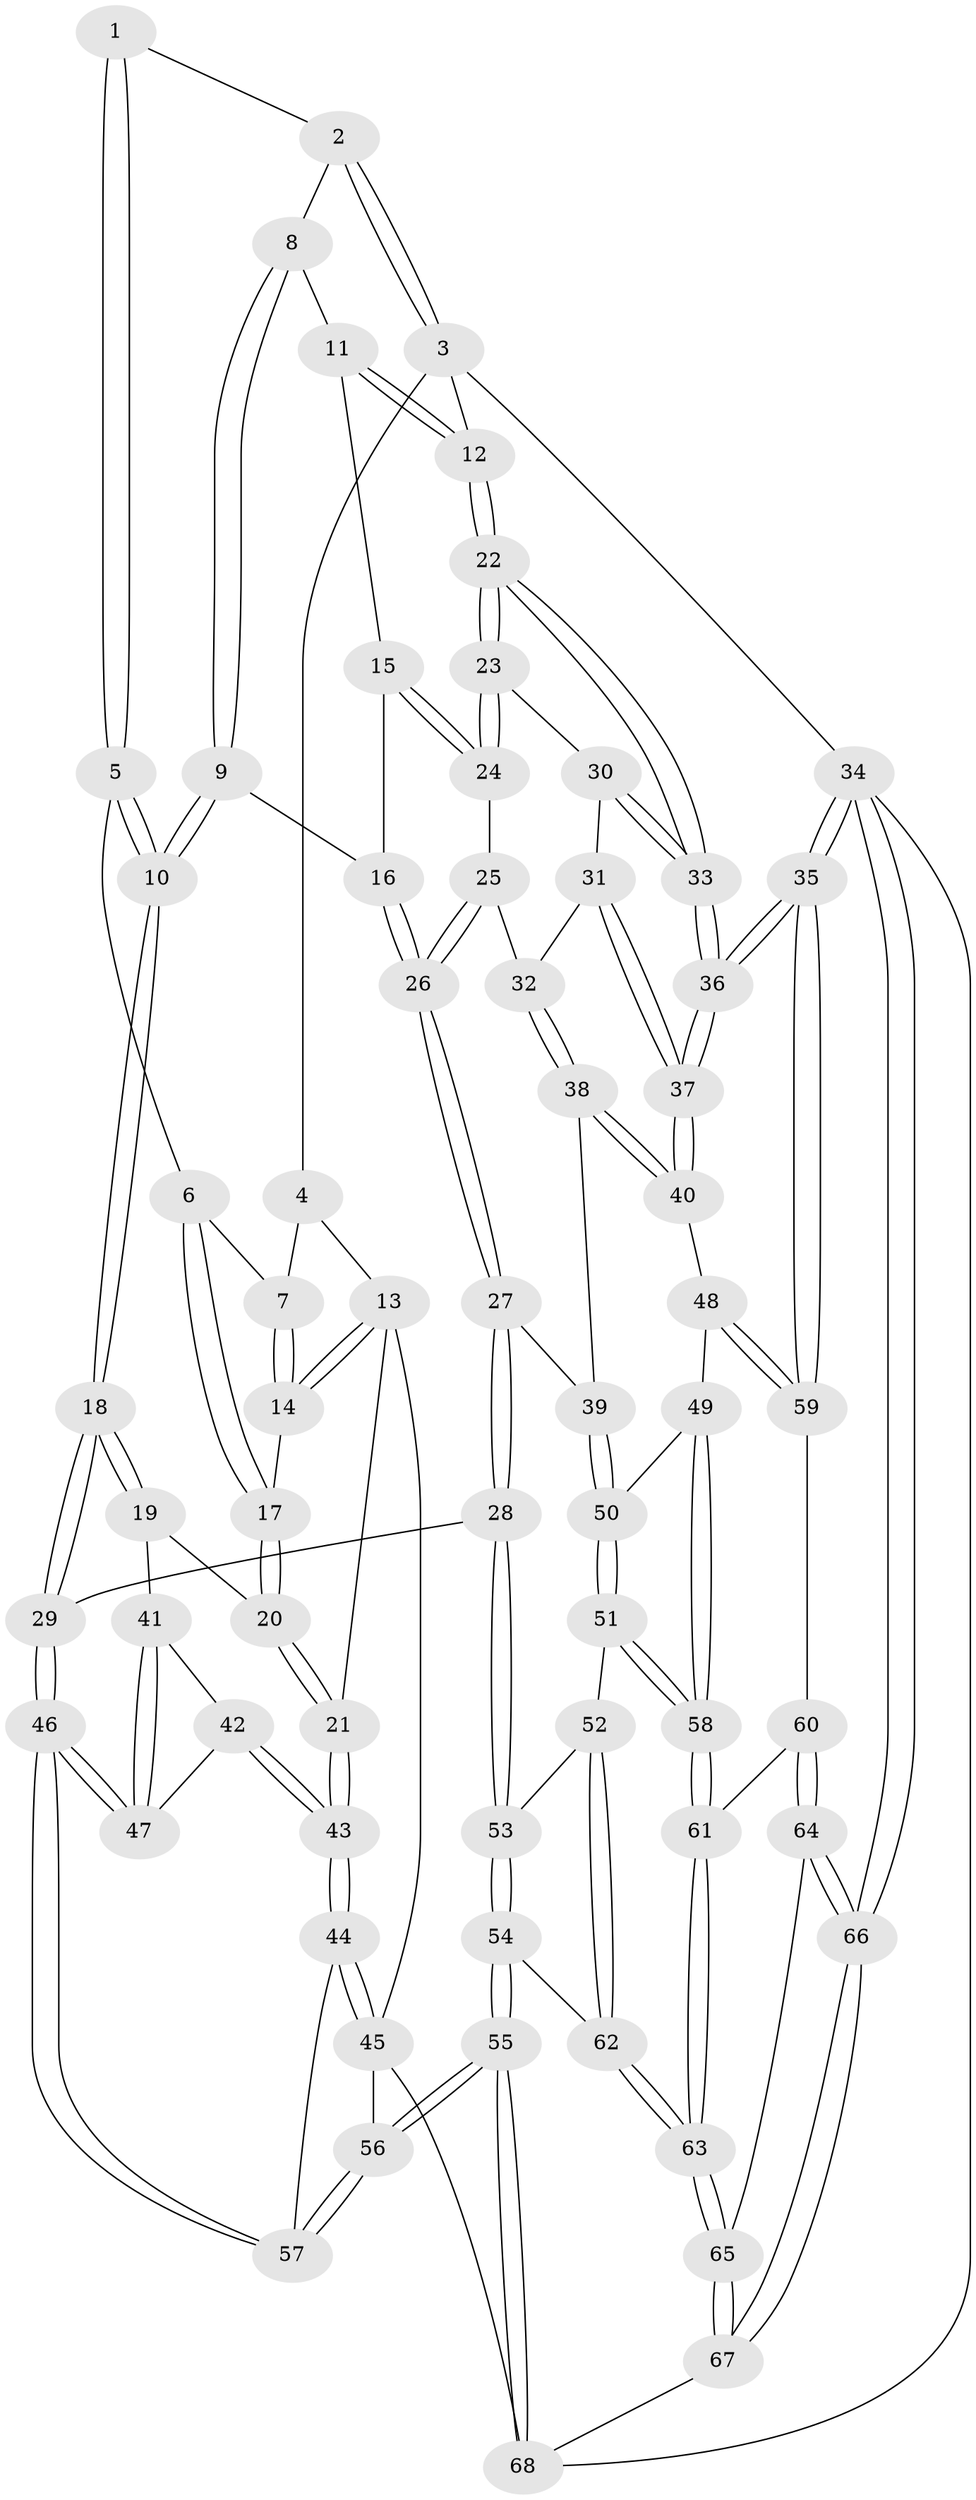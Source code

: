 // coarse degree distribution, {5: 0.14285714285714285, 3: 0.23809523809523808, 4: 0.5714285714285714, 2: 0.047619047619047616}
// Generated by graph-tools (version 1.1) at 2025/38/03/04/25 23:38:31]
// undirected, 68 vertices, 166 edges
graph export_dot {
  node [color=gray90,style=filled];
  1 [pos="+0.3527925656260012+0"];
  2 [pos="+0.5194613178253233+0"];
  3 [pos="+1+0"];
  4 [pos="+0.210525809735779+0"];
  5 [pos="+0.35017235535122065+0.17139036937139088"];
  6 [pos="+0.33278934695572543+0.17419365028960543"];
  7 [pos="+0.1477678557816923+0.06856038929392709"];
  8 [pos="+0.5569383504066765+0.06441012772962294"];
  9 [pos="+0.4996261584746646+0.2321270331311975"];
  10 [pos="+0.46012736767298745+0.25251748077772324"];
  11 [pos="+0.7010439424590497+0.11117879320654002"];
  12 [pos="+1+0"];
  13 [pos="+0+0.27888880252895015"];
  14 [pos="+0.07568128361332224+0.17719874298301572"];
  15 [pos="+0.6395247353787363+0.25246320880771905"];
  16 [pos="+0.5952685214153672+0.2535057410881497"];
  17 [pos="+0.20603188508693016+0.2509221754533038"];
  18 [pos="+0.40269384538658803+0.4643771657839136"];
  19 [pos="+0.2946531416116609+0.4677779776235619"];
  20 [pos="+0.22143609709179377+0.3671061622783048"];
  21 [pos="+0+0.32786797133693085"];
  22 [pos="+1+0.013541089069095177"];
  23 [pos="+1+0.11628071259154858"];
  24 [pos="+0.8227966942032043+0.3332579948033443"];
  25 [pos="+0.8217344394682149+0.33544816349582535"];
  26 [pos="+0.643525530184703+0.5177625355360461"];
  27 [pos="+0.6171395302955878+0.5558420834459977"];
  28 [pos="+0.5655973470333685+0.5719217924505883"];
  29 [pos="+0.4937265030018392+0.5554096049898547"];
  30 [pos="+0.939428077224476+0.5224371237513254"];
  31 [pos="+0.9036628521861013+0.5635895263578251"];
  32 [pos="+0.8744229274670557+0.5581593807331066"];
  33 [pos="+1+0.5929316746404901"];
  34 [pos="+1+1"];
  35 [pos="+1+1"];
  36 [pos="+1+0.7350666236650563"];
  37 [pos="+1+0.6910777959371776"];
  38 [pos="+0.7816089834106269+0.6227057030570208"];
  39 [pos="+0.7553403601320432+0.6233611542598836"];
  40 [pos="+0.8909183210397642+0.7182918834945589"];
  41 [pos="+0.2289757930029277+0.5175229868901002"];
  42 [pos="+0+0.5648149420033252"];
  43 [pos="+0+0.5708523484944373"];
  44 [pos="+0+0.6312007093321413"];
  45 [pos="+0+0.9101513018102799"];
  46 [pos="+0.28805361980857563+0.8913898349313162"];
  47 [pos="+0.23913046464527996+0.7309654578923128"];
  48 [pos="+0.8540563215777711+0.776755691608828"];
  49 [pos="+0.8044399228403758+0.7642345554589542"];
  50 [pos="+0.7556995683800967+0.6728285698792587"];
  51 [pos="+0.7196982063065491+0.7948790407616843"];
  52 [pos="+0.6779925687409912+0.7911157897000124"];
  53 [pos="+0.5867129510266073+0.6842796041490142"];
  54 [pos="+0.5287578711882649+0.8663114636608729"];
  55 [pos="+0.3111925470359535+1"];
  56 [pos="+0.28506217037760745+0.9538459912584186"];
  57 [pos="+0.2802632300202488+0.932414243456084"];
  58 [pos="+0.7251901278991912+0.7990135919701197"];
  59 [pos="+0.8569688213571762+0.8615404773023038"];
  60 [pos="+0.80595033256408+0.8820951570131179"];
  61 [pos="+0.7316157636008146+0.8104894618812218"];
  62 [pos="+0.6244292721657572+0.8705946196307371"];
  63 [pos="+0.6770858935084335+0.9262457119335288"];
  64 [pos="+0.7949016855571672+0.9004631412601184"];
  65 [pos="+0.69965479730427+0.9674979852868497"];
  66 [pos="+1+1"];
  67 [pos="+0.6405014531582651+1"];
  68 [pos="+0.32985626726062467+1"];
  1 -- 2;
  1 -- 5;
  1 -- 5;
  2 -- 3;
  2 -- 3;
  2 -- 8;
  3 -- 4;
  3 -- 12;
  3 -- 34;
  4 -- 7;
  4 -- 13;
  5 -- 6;
  5 -- 10;
  5 -- 10;
  6 -- 7;
  6 -- 17;
  6 -- 17;
  7 -- 14;
  7 -- 14;
  8 -- 9;
  8 -- 9;
  8 -- 11;
  9 -- 10;
  9 -- 10;
  9 -- 16;
  10 -- 18;
  10 -- 18;
  11 -- 12;
  11 -- 12;
  11 -- 15;
  12 -- 22;
  12 -- 22;
  13 -- 14;
  13 -- 14;
  13 -- 21;
  13 -- 45;
  14 -- 17;
  15 -- 16;
  15 -- 24;
  15 -- 24;
  16 -- 26;
  16 -- 26;
  17 -- 20;
  17 -- 20;
  18 -- 19;
  18 -- 19;
  18 -- 29;
  18 -- 29;
  19 -- 20;
  19 -- 41;
  20 -- 21;
  20 -- 21;
  21 -- 43;
  21 -- 43;
  22 -- 23;
  22 -- 23;
  22 -- 33;
  22 -- 33;
  23 -- 24;
  23 -- 24;
  23 -- 30;
  24 -- 25;
  25 -- 26;
  25 -- 26;
  25 -- 32;
  26 -- 27;
  26 -- 27;
  27 -- 28;
  27 -- 28;
  27 -- 39;
  28 -- 29;
  28 -- 53;
  28 -- 53;
  29 -- 46;
  29 -- 46;
  30 -- 31;
  30 -- 33;
  30 -- 33;
  31 -- 32;
  31 -- 37;
  31 -- 37;
  32 -- 38;
  32 -- 38;
  33 -- 36;
  33 -- 36;
  34 -- 35;
  34 -- 35;
  34 -- 66;
  34 -- 66;
  34 -- 68;
  35 -- 36;
  35 -- 36;
  35 -- 59;
  35 -- 59;
  36 -- 37;
  36 -- 37;
  37 -- 40;
  37 -- 40;
  38 -- 39;
  38 -- 40;
  38 -- 40;
  39 -- 50;
  39 -- 50;
  40 -- 48;
  41 -- 42;
  41 -- 47;
  41 -- 47;
  42 -- 43;
  42 -- 43;
  42 -- 47;
  43 -- 44;
  43 -- 44;
  44 -- 45;
  44 -- 45;
  44 -- 57;
  45 -- 56;
  45 -- 68;
  46 -- 47;
  46 -- 47;
  46 -- 57;
  46 -- 57;
  48 -- 49;
  48 -- 59;
  48 -- 59;
  49 -- 50;
  49 -- 58;
  49 -- 58;
  50 -- 51;
  50 -- 51;
  51 -- 52;
  51 -- 58;
  51 -- 58;
  52 -- 53;
  52 -- 62;
  52 -- 62;
  53 -- 54;
  53 -- 54;
  54 -- 55;
  54 -- 55;
  54 -- 62;
  55 -- 56;
  55 -- 56;
  55 -- 68;
  55 -- 68;
  56 -- 57;
  56 -- 57;
  58 -- 61;
  58 -- 61;
  59 -- 60;
  60 -- 61;
  60 -- 64;
  60 -- 64;
  61 -- 63;
  61 -- 63;
  62 -- 63;
  62 -- 63;
  63 -- 65;
  63 -- 65;
  64 -- 65;
  64 -- 66;
  64 -- 66;
  65 -- 67;
  65 -- 67;
  66 -- 67;
  66 -- 67;
  67 -- 68;
}
